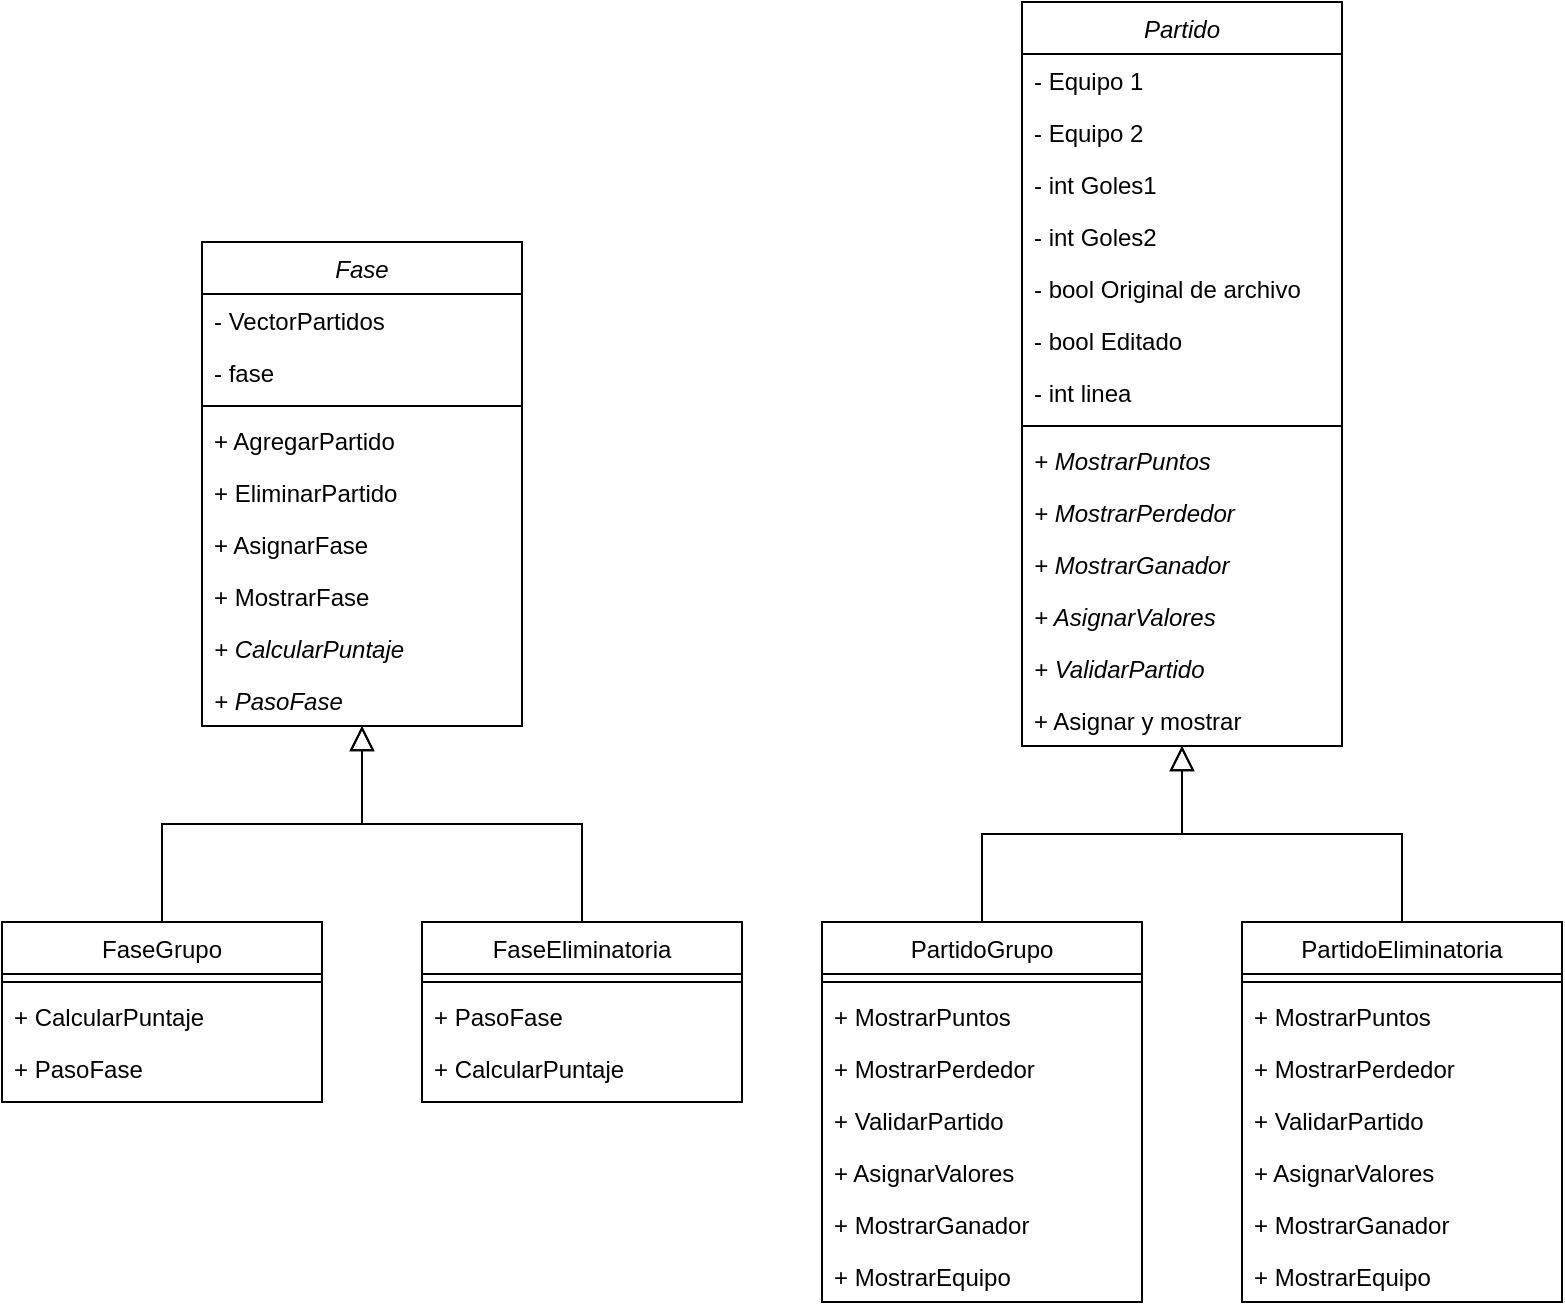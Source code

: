 <mxfile version="21.3.0" type="device">
  <diagram id="C5RBs43oDa-KdzZeNtuy" name="Page-1">
    <mxGraphModel dx="589" dy="1492" grid="1" gridSize="10" guides="1" tooltips="1" connect="1" arrows="1" fold="1" page="1" pageScale="1" pageWidth="827" pageHeight="1169" math="0" shadow="0">
      <root>
        <mxCell id="WIyWlLk6GJQsqaUBKTNV-0" />
        <mxCell id="WIyWlLk6GJQsqaUBKTNV-1" parent="WIyWlLk6GJQsqaUBKTNV-0" />
        <mxCell id="zkfFHV4jXpPFQw0GAbJ--0" value="Fase" style="swimlane;fontStyle=2;align=center;verticalAlign=top;childLayout=stackLayout;horizontal=1;startSize=26;horizontalStack=0;resizeParent=1;resizeLast=0;collapsible=1;marginBottom=0;rounded=0;shadow=0;strokeWidth=1;" parent="WIyWlLk6GJQsqaUBKTNV-1" vertex="1">
          <mxGeometry x="130" y="40" width="160" height="242" as="geometry">
            <mxRectangle x="230" y="140" width="160" height="26" as="alternateBounds" />
          </mxGeometry>
        </mxCell>
        <mxCell id="zkfFHV4jXpPFQw0GAbJ--1" value="- VectorPartidos" style="text;align=left;verticalAlign=top;spacingLeft=4;spacingRight=4;overflow=hidden;rotatable=0;points=[[0,0.5],[1,0.5]];portConstraint=eastwest;" parent="zkfFHV4jXpPFQw0GAbJ--0" vertex="1">
          <mxGeometry y="26" width="160" height="26" as="geometry" />
        </mxCell>
        <mxCell id="zkfFHV4jXpPFQw0GAbJ--2" value="- fase" style="text;align=left;verticalAlign=top;spacingLeft=4;spacingRight=4;overflow=hidden;rotatable=0;points=[[0,0.5],[1,0.5]];portConstraint=eastwest;rounded=0;shadow=0;html=0;" parent="zkfFHV4jXpPFQw0GAbJ--0" vertex="1">
          <mxGeometry y="52" width="160" height="26" as="geometry" />
        </mxCell>
        <mxCell id="zkfFHV4jXpPFQw0GAbJ--4" value="" style="line;html=1;strokeWidth=1;align=left;verticalAlign=middle;spacingTop=-1;spacingLeft=3;spacingRight=3;rotatable=0;labelPosition=right;points=[];portConstraint=eastwest;" parent="zkfFHV4jXpPFQw0GAbJ--0" vertex="1">
          <mxGeometry y="78" width="160" height="8" as="geometry" />
        </mxCell>
        <mxCell id="zkfFHV4jXpPFQw0GAbJ--5" value="+ AgregarPartido" style="text;align=left;verticalAlign=top;spacingLeft=4;spacingRight=4;overflow=hidden;rotatable=0;points=[[0,0.5],[1,0.5]];portConstraint=eastwest;" parent="zkfFHV4jXpPFQw0GAbJ--0" vertex="1">
          <mxGeometry y="86" width="160" height="26" as="geometry" />
        </mxCell>
        <mxCell id="sssqsPJ3kzQ2LnfO8hlt-1" value="+ EliminarPartido" style="text;align=left;verticalAlign=top;spacingLeft=4;spacingRight=4;overflow=hidden;rotatable=0;points=[[0,0.5],[1,0.5]];portConstraint=eastwest;" vertex="1" parent="zkfFHV4jXpPFQw0GAbJ--0">
          <mxGeometry y="112" width="160" height="26" as="geometry" />
        </mxCell>
        <mxCell id="sssqsPJ3kzQ2LnfO8hlt-2" value="+ AsignarFase" style="text;align=left;verticalAlign=top;spacingLeft=4;spacingRight=4;overflow=hidden;rotatable=0;points=[[0,0.5],[1,0.5]];portConstraint=eastwest;" vertex="1" parent="zkfFHV4jXpPFQw0GAbJ--0">
          <mxGeometry y="138" width="160" height="26" as="geometry" />
        </mxCell>
        <mxCell id="sssqsPJ3kzQ2LnfO8hlt-3" value="+ MostrarFase" style="text;align=left;verticalAlign=top;spacingLeft=4;spacingRight=4;overflow=hidden;rotatable=0;points=[[0,0.5],[1,0.5]];portConstraint=eastwest;" vertex="1" parent="zkfFHV4jXpPFQw0GAbJ--0">
          <mxGeometry y="164" width="160" height="26" as="geometry" />
        </mxCell>
        <mxCell id="sssqsPJ3kzQ2LnfO8hlt-4" value="+ CalcularPuntaje" style="text;align=left;verticalAlign=top;spacingLeft=4;spacingRight=4;overflow=hidden;rotatable=0;points=[[0,0.5],[1,0.5]];portConstraint=eastwest;fontStyle=2" vertex="1" parent="zkfFHV4jXpPFQw0GAbJ--0">
          <mxGeometry y="190" width="160" height="26" as="geometry" />
        </mxCell>
        <mxCell id="sssqsPJ3kzQ2LnfO8hlt-5" value="+ PasoFase" style="text;align=left;verticalAlign=top;spacingLeft=4;spacingRight=4;overflow=hidden;rotatable=0;points=[[0,0.5],[1,0.5]];portConstraint=eastwest;fontStyle=2" vertex="1" parent="zkfFHV4jXpPFQw0GAbJ--0">
          <mxGeometry y="216" width="160" height="26" as="geometry" />
        </mxCell>
        <mxCell id="zkfFHV4jXpPFQw0GAbJ--6" value="FaseGrupo" style="swimlane;fontStyle=0;align=center;verticalAlign=top;childLayout=stackLayout;horizontal=1;startSize=26;horizontalStack=0;resizeParent=1;resizeLast=0;collapsible=1;marginBottom=0;rounded=0;shadow=0;strokeWidth=1;" parent="WIyWlLk6GJQsqaUBKTNV-1" vertex="1">
          <mxGeometry x="30" y="380" width="160" height="90" as="geometry">
            <mxRectangle x="130" y="380" width="160" height="26" as="alternateBounds" />
          </mxGeometry>
        </mxCell>
        <mxCell id="zkfFHV4jXpPFQw0GAbJ--9" value="" style="line;html=1;strokeWidth=1;align=left;verticalAlign=middle;spacingTop=-1;spacingLeft=3;spacingRight=3;rotatable=0;labelPosition=right;points=[];portConstraint=eastwest;" parent="zkfFHV4jXpPFQw0GAbJ--6" vertex="1">
          <mxGeometry y="26" width="160" height="8" as="geometry" />
        </mxCell>
        <mxCell id="zkfFHV4jXpPFQw0GAbJ--10" value="+ CalcularPuntaje" style="text;align=left;verticalAlign=top;spacingLeft=4;spacingRight=4;overflow=hidden;rotatable=0;points=[[0,0.5],[1,0.5]];portConstraint=eastwest;fontStyle=0" parent="zkfFHV4jXpPFQw0GAbJ--6" vertex="1">
          <mxGeometry y="34" width="160" height="26" as="geometry" />
        </mxCell>
        <mxCell id="zkfFHV4jXpPFQw0GAbJ--11" value="+ PasoFase" style="text;align=left;verticalAlign=top;spacingLeft=4;spacingRight=4;overflow=hidden;rotatable=0;points=[[0,0.5],[1,0.5]];portConstraint=eastwest;" parent="zkfFHV4jXpPFQw0GAbJ--6" vertex="1">
          <mxGeometry y="60" width="160" height="26" as="geometry" />
        </mxCell>
        <mxCell id="zkfFHV4jXpPFQw0GAbJ--12" value="" style="endArrow=block;endSize=10;endFill=0;shadow=0;strokeWidth=1;rounded=0;edgeStyle=elbowEdgeStyle;elbow=vertical;" parent="WIyWlLk6GJQsqaUBKTNV-1" source="zkfFHV4jXpPFQw0GAbJ--6" target="zkfFHV4jXpPFQw0GAbJ--0" edge="1">
          <mxGeometry width="160" relative="1" as="geometry">
            <mxPoint x="110" y="223" as="sourcePoint" />
            <mxPoint x="110" y="223" as="targetPoint" />
          </mxGeometry>
        </mxCell>
        <mxCell id="zkfFHV4jXpPFQw0GAbJ--13" value="FaseEliminatoria&#xa;" style="swimlane;fontStyle=0;align=center;verticalAlign=top;childLayout=stackLayout;horizontal=1;startSize=26;horizontalStack=0;resizeParent=1;resizeLast=0;collapsible=1;marginBottom=0;rounded=0;shadow=0;strokeWidth=1;" parent="WIyWlLk6GJQsqaUBKTNV-1" vertex="1">
          <mxGeometry x="240" y="380" width="160" height="90" as="geometry">
            <mxRectangle x="340" y="380" width="170" height="26" as="alternateBounds" />
          </mxGeometry>
        </mxCell>
        <mxCell id="zkfFHV4jXpPFQw0GAbJ--15" value="" style="line;html=1;strokeWidth=1;align=left;verticalAlign=middle;spacingTop=-1;spacingLeft=3;spacingRight=3;rotatable=0;labelPosition=right;points=[];portConstraint=eastwest;" parent="zkfFHV4jXpPFQw0GAbJ--13" vertex="1">
          <mxGeometry y="26" width="160" height="8" as="geometry" />
        </mxCell>
        <mxCell id="sssqsPJ3kzQ2LnfO8hlt-7" value="+ PasoFase" style="text;align=left;verticalAlign=top;spacingLeft=4;spacingRight=4;overflow=hidden;rotatable=0;points=[[0,0.5],[1,0.5]];portConstraint=eastwest;" vertex="1" parent="zkfFHV4jXpPFQw0GAbJ--13">
          <mxGeometry y="34" width="160" height="26" as="geometry" />
        </mxCell>
        <mxCell id="sssqsPJ3kzQ2LnfO8hlt-6" value="+ CalcularPuntaje" style="text;align=left;verticalAlign=top;spacingLeft=4;spacingRight=4;overflow=hidden;rotatable=0;points=[[0,0.5],[1,0.5]];portConstraint=eastwest;fontStyle=0" vertex="1" parent="zkfFHV4jXpPFQw0GAbJ--13">
          <mxGeometry y="60" width="160" height="26" as="geometry" />
        </mxCell>
        <mxCell id="zkfFHV4jXpPFQw0GAbJ--16" value="" style="endArrow=block;endSize=10;endFill=0;shadow=0;strokeWidth=1;rounded=0;edgeStyle=elbowEdgeStyle;elbow=vertical;" parent="WIyWlLk6GJQsqaUBKTNV-1" source="zkfFHV4jXpPFQw0GAbJ--13" target="zkfFHV4jXpPFQw0GAbJ--0" edge="1">
          <mxGeometry width="160" relative="1" as="geometry">
            <mxPoint x="120" y="393" as="sourcePoint" />
            <mxPoint x="220" y="291" as="targetPoint" />
          </mxGeometry>
        </mxCell>
        <mxCell id="sssqsPJ3kzQ2LnfO8hlt-8" value="Partido" style="swimlane;fontStyle=2;align=center;verticalAlign=top;childLayout=stackLayout;horizontal=1;startSize=26;horizontalStack=0;resizeParent=1;resizeLast=0;collapsible=1;marginBottom=0;rounded=0;shadow=0;strokeWidth=1;" vertex="1" parent="WIyWlLk6GJQsqaUBKTNV-1">
          <mxGeometry x="540" y="-80" width="160" height="372" as="geometry">
            <mxRectangle x="230" y="140" width="160" height="26" as="alternateBounds" />
          </mxGeometry>
        </mxCell>
        <mxCell id="sssqsPJ3kzQ2LnfO8hlt-9" value="- Equipo 1" style="text;align=left;verticalAlign=top;spacingLeft=4;spacingRight=4;overflow=hidden;rotatable=0;points=[[0,0.5],[1,0.5]];portConstraint=eastwest;" vertex="1" parent="sssqsPJ3kzQ2LnfO8hlt-8">
          <mxGeometry y="26" width="160" height="26" as="geometry" />
        </mxCell>
        <mxCell id="sssqsPJ3kzQ2LnfO8hlt-10" value="- Equipo 2" style="text;align=left;verticalAlign=top;spacingLeft=4;spacingRight=4;overflow=hidden;rotatable=0;points=[[0,0.5],[1,0.5]];portConstraint=eastwest;rounded=0;shadow=0;html=0;" vertex="1" parent="sssqsPJ3kzQ2LnfO8hlt-8">
          <mxGeometry y="52" width="160" height="26" as="geometry" />
        </mxCell>
        <mxCell id="sssqsPJ3kzQ2LnfO8hlt-17" value="- int Goles1" style="text;align=left;verticalAlign=top;spacingLeft=4;spacingRight=4;overflow=hidden;rotatable=0;points=[[0,0.5],[1,0.5]];portConstraint=eastwest;fontStyle=0" vertex="1" parent="sssqsPJ3kzQ2LnfO8hlt-8">
          <mxGeometry y="78" width="160" height="26" as="geometry" />
        </mxCell>
        <mxCell id="sssqsPJ3kzQ2LnfO8hlt-16" value="- int Goles2" style="text;align=left;verticalAlign=top;spacingLeft=4;spacingRight=4;overflow=hidden;rotatable=0;points=[[0,0.5],[1,0.5]];portConstraint=eastwest;fontStyle=0" vertex="1" parent="sssqsPJ3kzQ2LnfO8hlt-8">
          <mxGeometry y="104" width="160" height="26" as="geometry" />
        </mxCell>
        <mxCell id="sssqsPJ3kzQ2LnfO8hlt-15" value="- bool Original de archivo" style="text;align=left;verticalAlign=top;spacingLeft=4;spacingRight=4;overflow=hidden;rotatable=0;points=[[0,0.5],[1,0.5]];portConstraint=eastwest;" vertex="1" parent="sssqsPJ3kzQ2LnfO8hlt-8">
          <mxGeometry y="130" width="160" height="26" as="geometry" />
        </mxCell>
        <mxCell id="sssqsPJ3kzQ2LnfO8hlt-14" value="- bool Editado" style="text;align=left;verticalAlign=top;spacingLeft=4;spacingRight=4;overflow=hidden;rotatable=0;points=[[0,0.5],[1,0.5]];portConstraint=eastwest;" vertex="1" parent="sssqsPJ3kzQ2LnfO8hlt-8">
          <mxGeometry y="156" width="160" height="26" as="geometry" />
        </mxCell>
        <mxCell id="sssqsPJ3kzQ2LnfO8hlt-13" value="- int linea" style="text;align=left;verticalAlign=top;spacingLeft=4;spacingRight=4;overflow=hidden;rotatable=0;points=[[0,0.5],[1,0.5]];portConstraint=eastwest;" vertex="1" parent="sssqsPJ3kzQ2LnfO8hlt-8">
          <mxGeometry y="182" width="160" height="26" as="geometry" />
        </mxCell>
        <mxCell id="sssqsPJ3kzQ2LnfO8hlt-11" value="" style="line;html=1;strokeWidth=1;align=left;verticalAlign=middle;spacingTop=-1;spacingLeft=3;spacingRight=3;rotatable=0;labelPosition=right;points=[];portConstraint=eastwest;" vertex="1" parent="sssqsPJ3kzQ2LnfO8hlt-8">
          <mxGeometry y="208" width="160" height="8" as="geometry" />
        </mxCell>
        <mxCell id="sssqsPJ3kzQ2LnfO8hlt-32" value="+ MostrarPuntos" style="text;align=left;verticalAlign=top;spacingLeft=4;spacingRight=4;overflow=hidden;rotatable=0;points=[[0,0.5],[1,0.5]];portConstraint=eastwest;fontStyle=2" vertex="1" parent="sssqsPJ3kzQ2LnfO8hlt-8">
          <mxGeometry y="216" width="160" height="26" as="geometry" />
        </mxCell>
        <mxCell id="sssqsPJ3kzQ2LnfO8hlt-12" value="+ MostrarPerdedor&#xa;" style="text;align=left;verticalAlign=top;spacingLeft=4;spacingRight=4;overflow=hidden;rotatable=0;points=[[0,0.5],[1,0.5]];portConstraint=eastwest;fontStyle=2" vertex="1" parent="sssqsPJ3kzQ2LnfO8hlt-8">
          <mxGeometry y="242" width="160" height="26" as="geometry" />
        </mxCell>
        <mxCell id="sssqsPJ3kzQ2LnfO8hlt-28" value="+ MostrarGanador&#xa;" style="text;align=left;verticalAlign=top;spacingLeft=4;spacingRight=4;overflow=hidden;rotatable=0;points=[[0,0.5],[1,0.5]];portConstraint=eastwest;fontStyle=2" vertex="1" parent="sssqsPJ3kzQ2LnfO8hlt-8">
          <mxGeometry y="268" width="160" height="26" as="geometry" />
        </mxCell>
        <mxCell id="sssqsPJ3kzQ2LnfO8hlt-29" value="+ AsignarValores&#xa;" style="text;align=left;verticalAlign=top;spacingLeft=4;spacingRight=4;overflow=hidden;rotatable=0;points=[[0,0.5],[1,0.5]];portConstraint=eastwest;fontStyle=2" vertex="1" parent="sssqsPJ3kzQ2LnfO8hlt-8">
          <mxGeometry y="294" width="160" height="26" as="geometry" />
        </mxCell>
        <mxCell id="sssqsPJ3kzQ2LnfO8hlt-30" value="+ ValidarPartido&#xa;" style="text;align=left;verticalAlign=top;spacingLeft=4;spacingRight=4;overflow=hidden;rotatable=0;points=[[0,0.5],[1,0.5]];portConstraint=eastwest;fontStyle=2" vertex="1" parent="sssqsPJ3kzQ2LnfO8hlt-8">
          <mxGeometry y="320" width="160" height="26" as="geometry" />
        </mxCell>
        <mxCell id="sssqsPJ3kzQ2LnfO8hlt-31" value="+ Asignar y mostrar" style="text;align=left;verticalAlign=top;spacingLeft=4;spacingRight=4;overflow=hidden;rotatable=0;points=[[0,0.5],[1,0.5]];portConstraint=eastwest;fontStyle=0" vertex="1" parent="sssqsPJ3kzQ2LnfO8hlt-8">
          <mxGeometry y="346" width="160" height="26" as="geometry" />
        </mxCell>
        <mxCell id="sssqsPJ3kzQ2LnfO8hlt-18" value="PartidoGrupo" style="swimlane;fontStyle=0;align=center;verticalAlign=top;childLayout=stackLayout;horizontal=1;startSize=26;horizontalStack=0;resizeParent=1;resizeLast=0;collapsible=1;marginBottom=0;rounded=0;shadow=0;strokeWidth=1;" vertex="1" parent="WIyWlLk6GJQsqaUBKTNV-1">
          <mxGeometry x="440" y="380" width="160" height="190" as="geometry">
            <mxRectangle x="130" y="380" width="160" height="26" as="alternateBounds" />
          </mxGeometry>
        </mxCell>
        <mxCell id="sssqsPJ3kzQ2LnfO8hlt-19" value="" style="line;html=1;strokeWidth=1;align=left;verticalAlign=middle;spacingTop=-1;spacingLeft=3;spacingRight=3;rotatable=0;labelPosition=right;points=[];portConstraint=eastwest;" vertex="1" parent="sssqsPJ3kzQ2LnfO8hlt-18">
          <mxGeometry y="26" width="160" height="8" as="geometry" />
        </mxCell>
        <mxCell id="sssqsPJ3kzQ2LnfO8hlt-33" value="+ MostrarPuntos" style="text;align=left;verticalAlign=top;spacingLeft=4;spacingRight=4;overflow=hidden;rotatable=0;points=[[0,0.5],[1,0.5]];portConstraint=eastwest;fontStyle=0" vertex="1" parent="sssqsPJ3kzQ2LnfO8hlt-18">
          <mxGeometry y="34" width="160" height="26" as="geometry" />
        </mxCell>
        <mxCell id="sssqsPJ3kzQ2LnfO8hlt-34" value="+ MostrarPerdedor&#xa;" style="text;align=left;verticalAlign=top;spacingLeft=4;spacingRight=4;overflow=hidden;rotatable=0;points=[[0,0.5],[1,0.5]];portConstraint=eastwest;fontStyle=0" vertex="1" parent="sssqsPJ3kzQ2LnfO8hlt-18">
          <mxGeometry y="60" width="160" height="26" as="geometry" />
        </mxCell>
        <mxCell id="sssqsPJ3kzQ2LnfO8hlt-37" value="+ ValidarPartido&#xa;" style="text;align=left;verticalAlign=top;spacingLeft=4;spacingRight=4;overflow=hidden;rotatable=0;points=[[0,0.5],[1,0.5]];portConstraint=eastwest;fontStyle=0" vertex="1" parent="sssqsPJ3kzQ2LnfO8hlt-18">
          <mxGeometry y="86" width="160" height="26" as="geometry" />
        </mxCell>
        <mxCell id="sssqsPJ3kzQ2LnfO8hlt-36" value="+ AsignarValores&#xa;" style="text;align=left;verticalAlign=top;spacingLeft=4;spacingRight=4;overflow=hidden;rotatable=0;points=[[0,0.5],[1,0.5]];portConstraint=eastwest;fontStyle=0" vertex="1" parent="sssqsPJ3kzQ2LnfO8hlt-18">
          <mxGeometry y="112" width="160" height="26" as="geometry" />
        </mxCell>
        <mxCell id="sssqsPJ3kzQ2LnfO8hlt-35" value="+ MostrarGanador&#xa;" style="text;align=left;verticalAlign=top;spacingLeft=4;spacingRight=4;overflow=hidden;rotatable=0;points=[[0,0.5],[1,0.5]];portConstraint=eastwest;fontStyle=0" vertex="1" parent="sssqsPJ3kzQ2LnfO8hlt-18">
          <mxGeometry y="138" width="160" height="26" as="geometry" />
        </mxCell>
        <mxCell id="sssqsPJ3kzQ2LnfO8hlt-43" value="+ MostrarEquipo" style="text;align=left;verticalAlign=top;spacingLeft=4;spacingRight=4;overflow=hidden;rotatable=0;points=[[0,0.5],[1,0.5]];portConstraint=eastwest;fontStyle=0" vertex="1" parent="sssqsPJ3kzQ2LnfO8hlt-18">
          <mxGeometry y="164" width="160" height="26" as="geometry" />
        </mxCell>
        <mxCell id="sssqsPJ3kzQ2LnfO8hlt-22" value="" style="endArrow=block;endSize=10;endFill=0;shadow=0;strokeWidth=1;rounded=0;edgeStyle=elbowEdgeStyle;elbow=vertical;" edge="1" parent="WIyWlLk6GJQsqaUBKTNV-1" source="sssqsPJ3kzQ2LnfO8hlt-18" target="sssqsPJ3kzQ2LnfO8hlt-8">
          <mxGeometry width="160" relative="1" as="geometry">
            <mxPoint x="520" y="223" as="sourcePoint" />
            <mxPoint x="520" y="223" as="targetPoint" />
          </mxGeometry>
        </mxCell>
        <mxCell id="sssqsPJ3kzQ2LnfO8hlt-23" value="PartidoEliminatoria" style="swimlane;fontStyle=0;align=center;verticalAlign=top;childLayout=stackLayout;horizontal=1;startSize=26;horizontalStack=0;resizeParent=1;resizeLast=0;collapsible=1;marginBottom=0;rounded=0;shadow=0;strokeWidth=1;" vertex="1" parent="WIyWlLk6GJQsqaUBKTNV-1">
          <mxGeometry x="650" y="380" width="160" height="190" as="geometry">
            <mxRectangle x="340" y="380" width="170" height="26" as="alternateBounds" />
          </mxGeometry>
        </mxCell>
        <mxCell id="sssqsPJ3kzQ2LnfO8hlt-24" value="" style="line;html=1;strokeWidth=1;align=left;verticalAlign=middle;spacingTop=-1;spacingLeft=3;spacingRight=3;rotatable=0;labelPosition=right;points=[];portConstraint=eastwest;" vertex="1" parent="sssqsPJ3kzQ2LnfO8hlt-23">
          <mxGeometry y="26" width="160" height="8" as="geometry" />
        </mxCell>
        <mxCell id="sssqsPJ3kzQ2LnfO8hlt-38" value="+ MostrarPuntos" style="text;align=left;verticalAlign=top;spacingLeft=4;spacingRight=4;overflow=hidden;rotatable=0;points=[[0,0.5],[1,0.5]];portConstraint=eastwest;fontStyle=0" vertex="1" parent="sssqsPJ3kzQ2LnfO8hlt-23">
          <mxGeometry y="34" width="160" height="26" as="geometry" />
        </mxCell>
        <mxCell id="sssqsPJ3kzQ2LnfO8hlt-39" value="+ MostrarPerdedor&#xa;" style="text;align=left;verticalAlign=top;spacingLeft=4;spacingRight=4;overflow=hidden;rotatable=0;points=[[0,0.5],[1,0.5]];portConstraint=eastwest;fontStyle=0" vertex="1" parent="sssqsPJ3kzQ2LnfO8hlt-23">
          <mxGeometry y="60" width="160" height="26" as="geometry" />
        </mxCell>
        <mxCell id="sssqsPJ3kzQ2LnfO8hlt-42" value="+ ValidarPartido&#xa;" style="text;align=left;verticalAlign=top;spacingLeft=4;spacingRight=4;overflow=hidden;rotatable=0;points=[[0,0.5],[1,0.5]];portConstraint=eastwest;fontStyle=0" vertex="1" parent="sssqsPJ3kzQ2LnfO8hlt-23">
          <mxGeometry y="86" width="160" height="26" as="geometry" />
        </mxCell>
        <mxCell id="sssqsPJ3kzQ2LnfO8hlt-41" value="+ AsignarValores&#xa;" style="text;align=left;verticalAlign=top;spacingLeft=4;spacingRight=4;overflow=hidden;rotatable=0;points=[[0,0.5],[1,0.5]];portConstraint=eastwest;fontStyle=0" vertex="1" parent="sssqsPJ3kzQ2LnfO8hlt-23">
          <mxGeometry y="112" width="160" height="26" as="geometry" />
        </mxCell>
        <mxCell id="sssqsPJ3kzQ2LnfO8hlt-40" value="+ MostrarGanador&#xa;" style="text;align=left;verticalAlign=top;spacingLeft=4;spacingRight=4;overflow=hidden;rotatable=0;points=[[0,0.5],[1,0.5]];portConstraint=eastwest;fontStyle=0" vertex="1" parent="sssqsPJ3kzQ2LnfO8hlt-23">
          <mxGeometry y="138" width="160" height="26" as="geometry" />
        </mxCell>
        <mxCell id="sssqsPJ3kzQ2LnfO8hlt-45" value="+ MostrarEquipo&#xa;" style="text;align=left;verticalAlign=top;spacingLeft=4;spacingRight=4;overflow=hidden;rotatable=0;points=[[0,0.5],[1,0.5]];portConstraint=eastwest;fontStyle=0" vertex="1" parent="sssqsPJ3kzQ2LnfO8hlt-23">
          <mxGeometry y="164" width="160" height="26" as="geometry" />
        </mxCell>
        <mxCell id="sssqsPJ3kzQ2LnfO8hlt-27" value="" style="endArrow=block;endSize=10;endFill=0;shadow=0;strokeWidth=1;rounded=0;edgeStyle=elbowEdgeStyle;elbow=vertical;" edge="1" parent="WIyWlLk6GJQsqaUBKTNV-1" source="sssqsPJ3kzQ2LnfO8hlt-23" target="sssqsPJ3kzQ2LnfO8hlt-8">
          <mxGeometry width="160" relative="1" as="geometry">
            <mxPoint x="530" y="393" as="sourcePoint" />
            <mxPoint x="630" y="291" as="targetPoint" />
          </mxGeometry>
        </mxCell>
      </root>
    </mxGraphModel>
  </diagram>
</mxfile>
